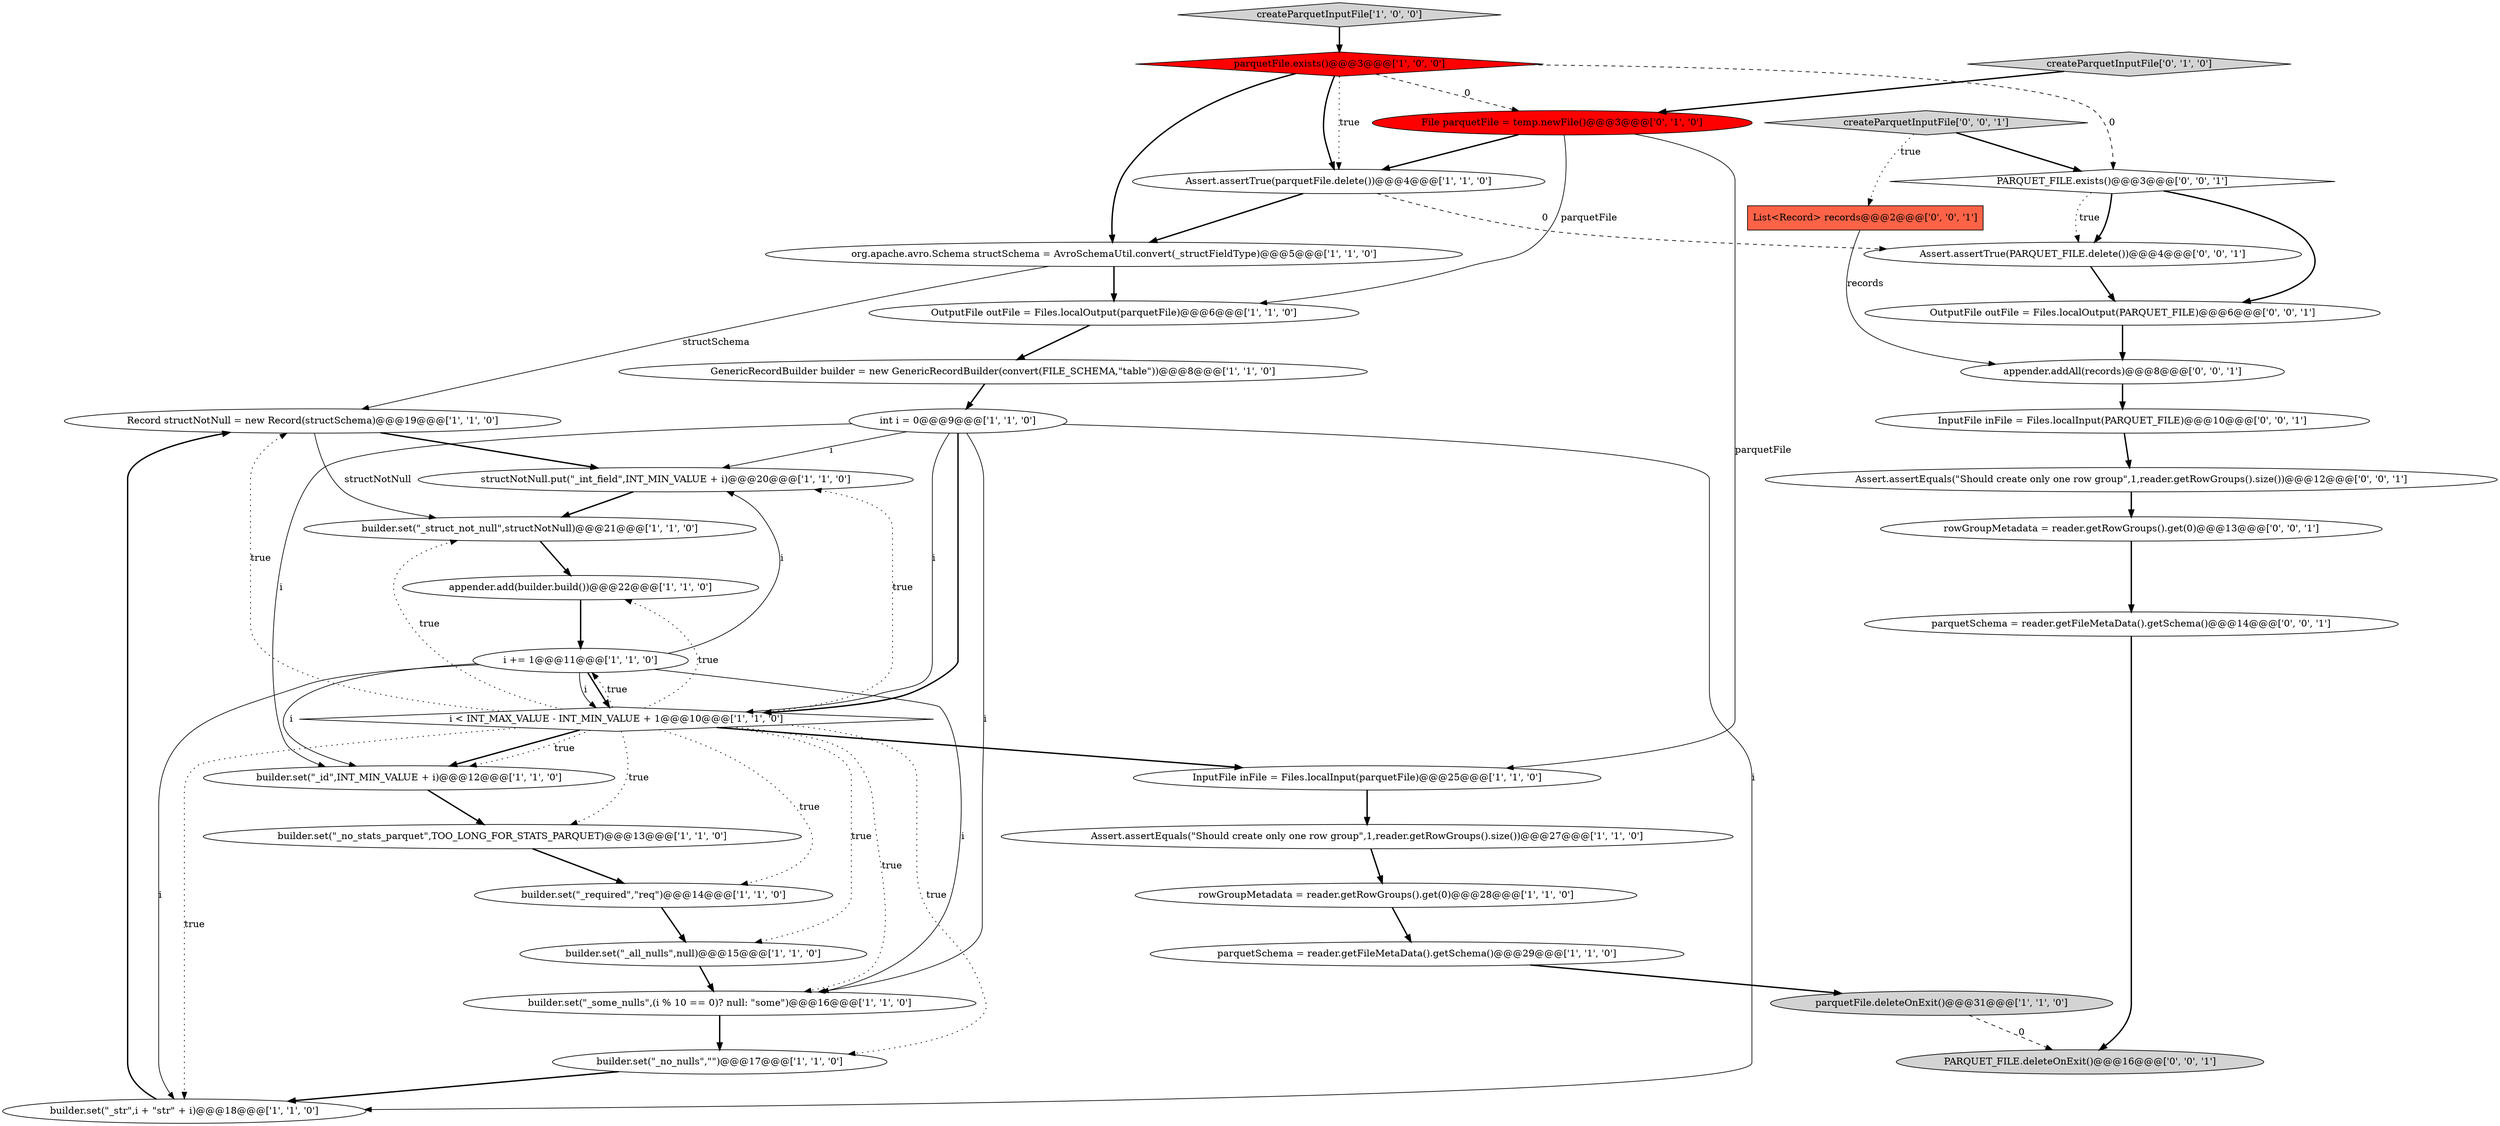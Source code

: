 digraph {
5 [style = filled, label = "parquetFile.deleteOnExit()@@@31@@@['1', '1', '0']", fillcolor = lightgray, shape = ellipse image = "AAA0AAABBB1BBB"];
8 [style = filled, label = "Assert.assertEquals(\"Should create only one row group\",1,reader.getRowGroups().size())@@@27@@@['1', '1', '0']", fillcolor = white, shape = ellipse image = "AAA0AAABBB1BBB"];
7 [style = filled, label = "i += 1@@@11@@@['1', '1', '0']", fillcolor = white, shape = ellipse image = "AAA0AAABBB1BBB"];
15 [style = filled, label = "builder.set(\"_id\",INT_MIN_VALUE + i)@@@12@@@['1', '1', '0']", fillcolor = white, shape = ellipse image = "AAA0AAABBB1BBB"];
26 [style = filled, label = "File parquetFile = temp.newFile()@@@3@@@['0', '1', '0']", fillcolor = red, shape = ellipse image = "AAA1AAABBB2BBB"];
25 [style = filled, label = "createParquetInputFile['0', '1', '0']", fillcolor = lightgray, shape = diamond image = "AAA0AAABBB2BBB"];
30 [style = filled, label = "Assert.assertTrue(PARQUET_FILE.delete())@@@4@@@['0', '0', '1']", fillcolor = white, shape = ellipse image = "AAA0AAABBB3BBB"];
20 [style = filled, label = "structNotNull.put(\"_int_field\",INT_MIN_VALUE + i)@@@20@@@['1', '1', '0']", fillcolor = white, shape = ellipse image = "AAA0AAABBB1BBB"];
4 [style = filled, label = "Record structNotNull = new Record(structSchema)@@@19@@@['1', '1', '0']", fillcolor = white, shape = ellipse image = "AAA0AAABBB1BBB"];
16 [style = filled, label = "Assert.assertTrue(parquetFile.delete())@@@4@@@['1', '1', '0']", fillcolor = white, shape = ellipse image = "AAA0AAABBB1BBB"];
23 [style = filled, label = "builder.set(\"_struct_not_null\",structNotNull)@@@21@@@['1', '1', '0']", fillcolor = white, shape = ellipse image = "AAA0AAABBB1BBB"];
13 [style = filled, label = "builder.set(\"_some_nulls\",(i % 10 == 0)? null: \"some\")@@@16@@@['1', '1', '0']", fillcolor = white, shape = ellipse image = "AAA0AAABBB1BBB"];
3 [style = filled, label = "builder.set(\"_all_nulls\",null)@@@15@@@['1', '1', '0']", fillcolor = white, shape = ellipse image = "AAA0AAABBB1BBB"];
0 [style = filled, label = "GenericRecordBuilder builder = new GenericRecordBuilder(convert(FILE_SCHEMA,\"table\"))@@@8@@@['1', '1', '0']", fillcolor = white, shape = ellipse image = "AAA0AAABBB1BBB"];
2 [style = filled, label = "createParquetInputFile['1', '0', '0']", fillcolor = lightgray, shape = diamond image = "AAA0AAABBB1BBB"];
22 [style = filled, label = "InputFile inFile = Files.localInput(parquetFile)@@@25@@@['1', '1', '0']", fillcolor = white, shape = ellipse image = "AAA0AAABBB1BBB"];
37 [style = filled, label = "parquetSchema = reader.getFileMetaData().getSchema()@@@14@@@['0', '0', '1']", fillcolor = white, shape = ellipse image = "AAA0AAABBB3BBB"];
27 [style = filled, label = "PARQUET_FILE.exists()@@@3@@@['0', '0', '1']", fillcolor = white, shape = diamond image = "AAA0AAABBB3BBB"];
9 [style = filled, label = "i < INT_MAX_VALUE - INT_MIN_VALUE + 1@@@10@@@['1', '1', '0']", fillcolor = white, shape = diamond image = "AAA0AAABBB1BBB"];
28 [style = filled, label = "Assert.assertEquals(\"Should create only one row group\",1,reader.getRowGroups().size())@@@12@@@['0', '0', '1']", fillcolor = white, shape = ellipse image = "AAA0AAABBB3BBB"];
36 [style = filled, label = "appender.addAll(records)@@@8@@@['0', '0', '1']", fillcolor = white, shape = ellipse image = "AAA0AAABBB3BBB"];
35 [style = filled, label = "List<Record> records@@@2@@@['0', '0', '1']", fillcolor = tomato, shape = box image = "AAA0AAABBB3BBB"];
34 [style = filled, label = "rowGroupMetadata = reader.getRowGroups().get(0)@@@13@@@['0', '0', '1']", fillcolor = white, shape = ellipse image = "AAA0AAABBB3BBB"];
24 [style = filled, label = "rowGroupMetadata = reader.getRowGroups().get(0)@@@28@@@['1', '1', '0']", fillcolor = white, shape = ellipse image = "AAA0AAABBB1BBB"];
32 [style = filled, label = "InputFile inFile = Files.localInput(PARQUET_FILE)@@@10@@@['0', '0', '1']", fillcolor = white, shape = ellipse image = "AAA0AAABBB3BBB"];
10 [style = filled, label = "int i = 0@@@9@@@['1', '1', '0']", fillcolor = white, shape = ellipse image = "AAA0AAABBB1BBB"];
18 [style = filled, label = "builder.set(\"_no_nulls\",\"\")@@@17@@@['1', '1', '0']", fillcolor = white, shape = ellipse image = "AAA0AAABBB1BBB"];
19 [style = filled, label = "OutputFile outFile = Files.localOutput(parquetFile)@@@6@@@['1', '1', '0']", fillcolor = white, shape = ellipse image = "AAA0AAABBB1BBB"];
14 [style = filled, label = "appender.add(builder.build())@@@22@@@['1', '1', '0']", fillcolor = white, shape = ellipse image = "AAA0AAABBB1BBB"];
21 [style = filled, label = "parquetSchema = reader.getFileMetaData().getSchema()@@@29@@@['1', '1', '0']", fillcolor = white, shape = ellipse image = "AAA0AAABBB1BBB"];
33 [style = filled, label = "createParquetInputFile['0', '0', '1']", fillcolor = lightgray, shape = diamond image = "AAA0AAABBB3BBB"];
11 [style = filled, label = "builder.set(\"_required\",\"req\")@@@14@@@['1', '1', '0']", fillcolor = white, shape = ellipse image = "AAA0AAABBB1BBB"];
31 [style = filled, label = "OutputFile outFile = Files.localOutput(PARQUET_FILE)@@@6@@@['0', '0', '1']", fillcolor = white, shape = ellipse image = "AAA0AAABBB3BBB"];
17 [style = filled, label = "builder.set(\"_no_stats_parquet\",TOO_LONG_FOR_STATS_PARQUET)@@@13@@@['1', '1', '0']", fillcolor = white, shape = ellipse image = "AAA0AAABBB1BBB"];
6 [style = filled, label = "org.apache.avro.Schema structSchema = AvroSchemaUtil.convert(_structFieldType)@@@5@@@['1', '1', '0']", fillcolor = white, shape = ellipse image = "AAA0AAABBB1BBB"];
12 [style = filled, label = "parquetFile.exists()@@@3@@@['1', '0', '0']", fillcolor = red, shape = diamond image = "AAA1AAABBB1BBB"];
29 [style = filled, label = "PARQUET_FILE.deleteOnExit()@@@16@@@['0', '0', '1']", fillcolor = lightgray, shape = ellipse image = "AAA0AAABBB3BBB"];
1 [style = filled, label = "builder.set(\"_str\",i + \"str\" + i)@@@18@@@['1', '1', '0']", fillcolor = white, shape = ellipse image = "AAA0AAABBB1BBB"];
9->22 [style = bold, label=""];
1->4 [style = bold, label=""];
26->22 [style = solid, label="parquetFile"];
35->36 [style = solid, label="records"];
28->34 [style = bold, label=""];
7->20 [style = solid, label="i"];
16->6 [style = bold, label=""];
9->17 [style = dotted, label="true"];
9->11 [style = dotted, label="true"];
27->30 [style = bold, label=""];
7->1 [style = solid, label="i"];
37->29 [style = bold, label=""];
27->31 [style = bold, label=""];
31->36 [style = bold, label=""];
36->32 [style = bold, label=""];
16->30 [style = dashed, label="0"];
10->1 [style = solid, label="i"];
12->16 [style = bold, label=""];
6->19 [style = bold, label=""];
7->15 [style = solid, label="i"];
5->29 [style = dashed, label="0"];
4->23 [style = solid, label="structNotNull"];
12->6 [style = bold, label=""];
33->27 [style = bold, label=""];
10->13 [style = solid, label="i"];
10->20 [style = solid, label="i"];
9->14 [style = dotted, label="true"];
2->12 [style = bold, label=""];
19->0 [style = bold, label=""];
7->9 [style = solid, label="i"];
14->7 [style = bold, label=""];
7->13 [style = solid, label="i"];
23->14 [style = bold, label=""];
22->8 [style = bold, label=""];
7->9 [style = bold, label=""];
12->26 [style = dashed, label="0"];
21->5 [style = bold, label=""];
26->16 [style = bold, label=""];
27->30 [style = dotted, label="true"];
15->17 [style = bold, label=""];
0->10 [style = bold, label=""];
26->19 [style = solid, label="parquetFile"];
33->35 [style = dotted, label="true"];
20->23 [style = bold, label=""];
12->16 [style = dotted, label="true"];
18->1 [style = bold, label=""];
11->3 [style = bold, label=""];
24->21 [style = bold, label=""];
9->23 [style = dotted, label="true"];
9->15 [style = bold, label=""];
30->31 [style = bold, label=""];
34->37 [style = bold, label=""];
10->15 [style = solid, label="i"];
9->13 [style = dotted, label="true"];
25->26 [style = bold, label=""];
9->20 [style = dotted, label="true"];
4->20 [style = bold, label=""];
9->1 [style = dotted, label="true"];
6->4 [style = solid, label="structSchema"];
12->27 [style = dashed, label="0"];
3->13 [style = bold, label=""];
9->4 [style = dotted, label="true"];
9->18 [style = dotted, label="true"];
10->9 [style = solid, label="i"];
9->15 [style = dotted, label="true"];
10->9 [style = bold, label=""];
9->7 [style = dotted, label="true"];
32->28 [style = bold, label=""];
9->3 [style = dotted, label="true"];
13->18 [style = bold, label=""];
17->11 [style = bold, label=""];
8->24 [style = bold, label=""];
}
